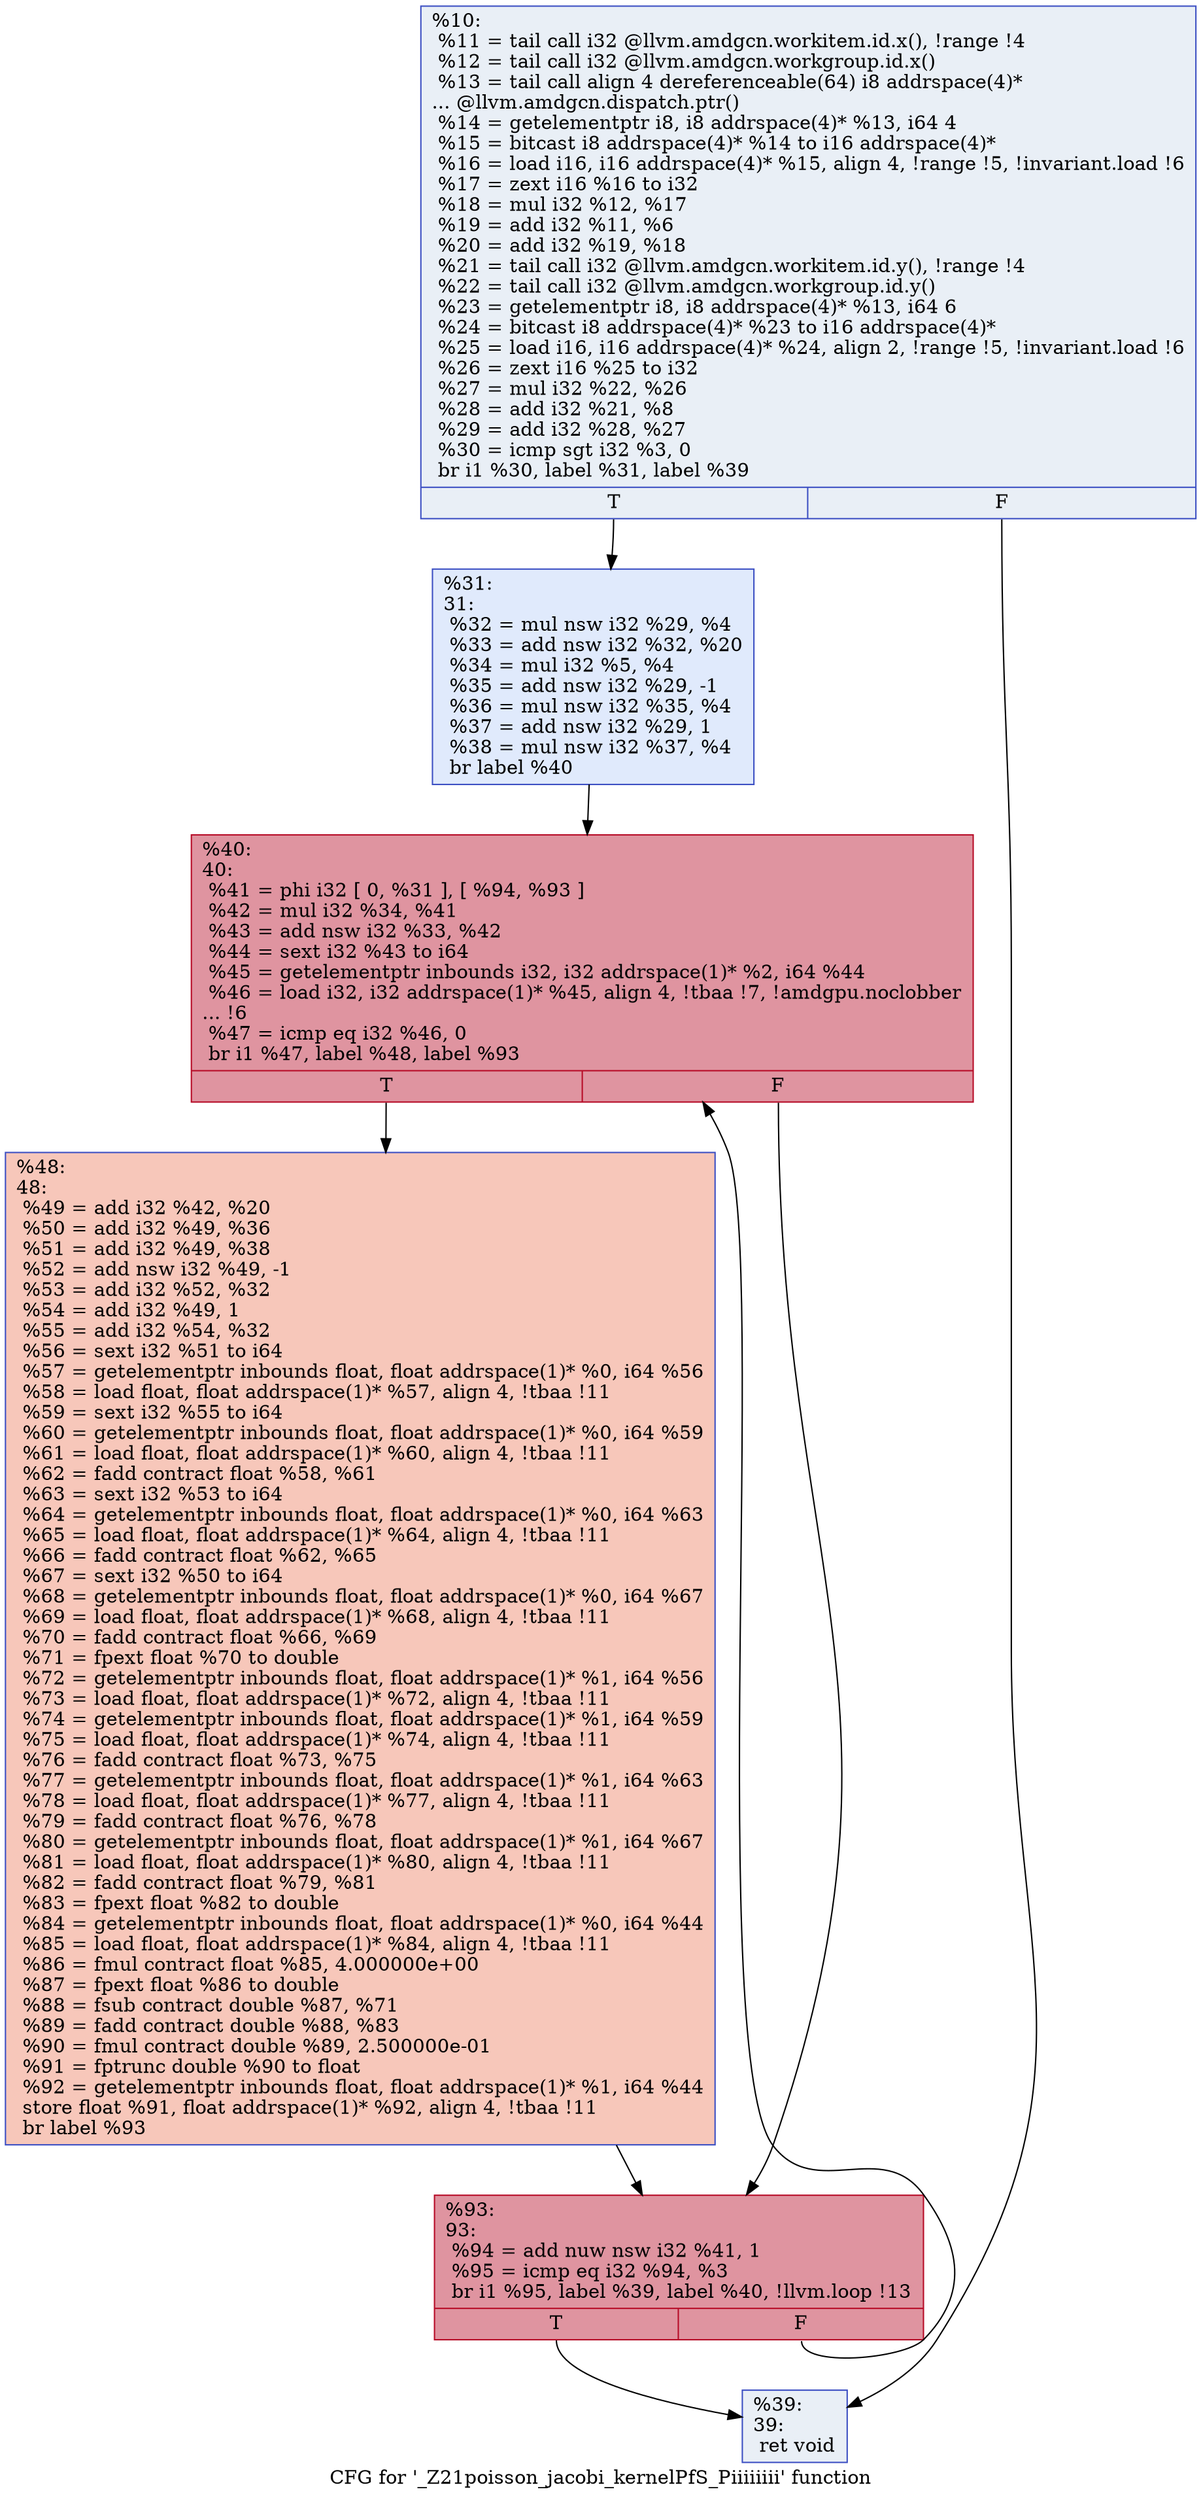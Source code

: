 digraph "CFG for '_Z21poisson_jacobi_kernelPfS_Piiiiiiii' function" {
	label="CFG for '_Z21poisson_jacobi_kernelPfS_Piiiiiiii' function";

	Node0x60283d0 [shape=record,color="#3d50c3ff", style=filled, fillcolor="#cedaeb70",label="{%10:\l  %11 = tail call i32 @llvm.amdgcn.workitem.id.x(), !range !4\l  %12 = tail call i32 @llvm.amdgcn.workgroup.id.x()\l  %13 = tail call align 4 dereferenceable(64) i8 addrspace(4)*\l... @llvm.amdgcn.dispatch.ptr()\l  %14 = getelementptr i8, i8 addrspace(4)* %13, i64 4\l  %15 = bitcast i8 addrspace(4)* %14 to i16 addrspace(4)*\l  %16 = load i16, i16 addrspace(4)* %15, align 4, !range !5, !invariant.load !6\l  %17 = zext i16 %16 to i32\l  %18 = mul i32 %12, %17\l  %19 = add i32 %11, %6\l  %20 = add i32 %19, %18\l  %21 = tail call i32 @llvm.amdgcn.workitem.id.y(), !range !4\l  %22 = tail call i32 @llvm.amdgcn.workgroup.id.y()\l  %23 = getelementptr i8, i8 addrspace(4)* %13, i64 6\l  %24 = bitcast i8 addrspace(4)* %23 to i16 addrspace(4)*\l  %25 = load i16, i16 addrspace(4)* %24, align 2, !range !5, !invariant.load !6\l  %26 = zext i16 %25 to i32\l  %27 = mul i32 %22, %26\l  %28 = add i32 %21, %8\l  %29 = add i32 %28, %27\l  %30 = icmp sgt i32 %3, 0\l  br i1 %30, label %31, label %39\l|{<s0>T|<s1>F}}"];
	Node0x60283d0:s0 -> Node0x602c9a0;
	Node0x60283d0:s1 -> Node0x602ca30;
	Node0x602c9a0 [shape=record,color="#3d50c3ff", style=filled, fillcolor="#b9d0f970",label="{%31:\l31:                                               \l  %32 = mul nsw i32 %29, %4\l  %33 = add nsw i32 %32, %20\l  %34 = mul i32 %5, %4\l  %35 = add nsw i32 %29, -1\l  %36 = mul nsw i32 %35, %4\l  %37 = add nsw i32 %29, 1\l  %38 = mul nsw i32 %37, %4\l  br label %40\l}"];
	Node0x602c9a0 -> Node0x602d0e0;
	Node0x602ca30 [shape=record,color="#3d50c3ff", style=filled, fillcolor="#cedaeb70",label="{%39:\l39:                                               \l  ret void\l}"];
	Node0x602d0e0 [shape=record,color="#b70d28ff", style=filled, fillcolor="#b70d2870",label="{%40:\l40:                                               \l  %41 = phi i32 [ 0, %31 ], [ %94, %93 ]\l  %42 = mul i32 %34, %41\l  %43 = add nsw i32 %33, %42\l  %44 = sext i32 %43 to i64\l  %45 = getelementptr inbounds i32, i32 addrspace(1)* %2, i64 %44\l  %46 = load i32, i32 addrspace(1)* %45, align 4, !tbaa !7, !amdgpu.noclobber\l... !6\l  %47 = icmp eq i32 %46, 0\l  br i1 %47, label %48, label %93\l|{<s0>T|<s1>F}}"];
	Node0x602d0e0:s0 -> Node0x602d840;
	Node0x602d0e0:s1 -> Node0x602d220;
	Node0x602d840 [shape=record,color="#3d50c3ff", style=filled, fillcolor="#ec7f6370",label="{%48:\l48:                                               \l  %49 = add i32 %42, %20\l  %50 = add i32 %49, %36\l  %51 = add i32 %49, %38\l  %52 = add nsw i32 %49, -1\l  %53 = add i32 %52, %32\l  %54 = add i32 %49, 1\l  %55 = add i32 %54, %32\l  %56 = sext i32 %51 to i64\l  %57 = getelementptr inbounds float, float addrspace(1)* %0, i64 %56\l  %58 = load float, float addrspace(1)* %57, align 4, !tbaa !11\l  %59 = sext i32 %55 to i64\l  %60 = getelementptr inbounds float, float addrspace(1)* %0, i64 %59\l  %61 = load float, float addrspace(1)* %60, align 4, !tbaa !11\l  %62 = fadd contract float %58, %61\l  %63 = sext i32 %53 to i64\l  %64 = getelementptr inbounds float, float addrspace(1)* %0, i64 %63\l  %65 = load float, float addrspace(1)* %64, align 4, !tbaa !11\l  %66 = fadd contract float %62, %65\l  %67 = sext i32 %50 to i64\l  %68 = getelementptr inbounds float, float addrspace(1)* %0, i64 %67\l  %69 = load float, float addrspace(1)* %68, align 4, !tbaa !11\l  %70 = fadd contract float %66, %69\l  %71 = fpext float %70 to double\l  %72 = getelementptr inbounds float, float addrspace(1)* %1, i64 %56\l  %73 = load float, float addrspace(1)* %72, align 4, !tbaa !11\l  %74 = getelementptr inbounds float, float addrspace(1)* %1, i64 %59\l  %75 = load float, float addrspace(1)* %74, align 4, !tbaa !11\l  %76 = fadd contract float %73, %75\l  %77 = getelementptr inbounds float, float addrspace(1)* %1, i64 %63\l  %78 = load float, float addrspace(1)* %77, align 4, !tbaa !11\l  %79 = fadd contract float %76, %78\l  %80 = getelementptr inbounds float, float addrspace(1)* %1, i64 %67\l  %81 = load float, float addrspace(1)* %80, align 4, !tbaa !11\l  %82 = fadd contract float %79, %81\l  %83 = fpext float %82 to double\l  %84 = getelementptr inbounds float, float addrspace(1)* %0, i64 %44\l  %85 = load float, float addrspace(1)* %84, align 4, !tbaa !11\l  %86 = fmul contract float %85, 4.000000e+00\l  %87 = fpext float %86 to double\l  %88 = fsub contract double %87, %71\l  %89 = fadd contract double %88, %83\l  %90 = fmul contract double %89, 2.500000e-01\l  %91 = fptrunc double %90 to float\l  %92 = getelementptr inbounds float, float addrspace(1)* %1, i64 %44\l  store float %91, float addrspace(1)* %92, align 4, !tbaa !11\l  br label %93\l}"];
	Node0x602d840 -> Node0x602d220;
	Node0x602d220 [shape=record,color="#b70d28ff", style=filled, fillcolor="#b70d2870",label="{%93:\l93:                                               \l  %94 = add nuw nsw i32 %41, 1\l  %95 = icmp eq i32 %94, %3\l  br i1 %95, label %39, label %40, !llvm.loop !13\l|{<s0>T|<s1>F}}"];
	Node0x602d220:s0 -> Node0x602ca30;
	Node0x602d220:s1 -> Node0x602d0e0;
}
